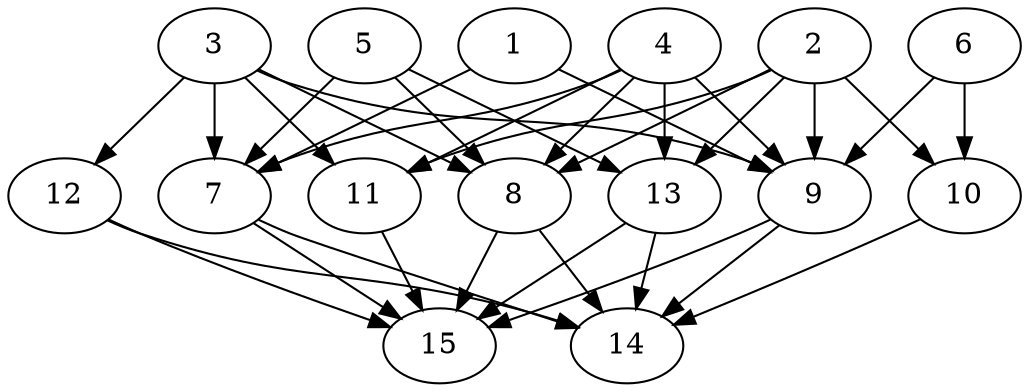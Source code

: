 // DAG automatically generated by daggen at Thu Oct  3 13:59:26 2019
// ./daggen --dot -n 15 --ccr 0.5 --fat 0.7 --regular 0.7 --density 0.9 --mindata 5242880 --maxdata 52428800 
digraph G {
  1 [size="43022336", alpha="0.10", expect_size="21511168"] 
  1 -> 7 [size ="21511168"]
  1 -> 9 [size ="21511168"]
  2 [size="79923200", alpha="0.18", expect_size="39961600"] 
  2 -> 8 [size ="39961600"]
  2 -> 9 [size ="39961600"]
  2 -> 10 [size ="39961600"]
  2 -> 11 [size ="39961600"]
  2 -> 13 [size ="39961600"]
  3 [size="50098176", alpha="0.17", expect_size="25049088"] 
  3 -> 7 [size ="25049088"]
  3 -> 8 [size ="25049088"]
  3 -> 9 [size ="25049088"]
  3 -> 11 [size ="25049088"]
  3 -> 12 [size ="25049088"]
  4 [size="34420736", alpha="0.03", expect_size="17210368"] 
  4 -> 7 [size ="17210368"]
  4 -> 8 [size ="17210368"]
  4 -> 9 [size ="17210368"]
  4 -> 11 [size ="17210368"]
  4 -> 13 [size ="17210368"]
  5 [size="49424384", alpha="0.06", expect_size="24712192"] 
  5 -> 7 [size ="24712192"]
  5 -> 8 [size ="24712192"]
  5 -> 13 [size ="24712192"]
  6 [size="94459904", alpha="0.02", expect_size="47229952"] 
  6 -> 9 [size ="47229952"]
  6 -> 10 [size ="47229952"]
  7 [size="58828800", alpha="0.15", expect_size="29414400"] 
  7 -> 14 [size ="29414400"]
  7 -> 15 [size ="29414400"]
  8 [size="21168128", alpha="0.16", expect_size="10584064"] 
  8 -> 14 [size ="10584064"]
  8 -> 15 [size ="10584064"]
  9 [size="47429632", alpha="0.01", expect_size="23714816"] 
  9 -> 14 [size ="23714816"]
  9 -> 15 [size ="23714816"]
  10 [size="73050112", alpha="0.19", expect_size="36525056"] 
  10 -> 14 [size ="36525056"]
  11 [size="94789632", alpha="0.14", expect_size="47394816"] 
  11 -> 15 [size ="47394816"]
  12 [size="45602816", alpha="0.19", expect_size="22801408"] 
  12 -> 14 [size ="22801408"]
  12 -> 15 [size ="22801408"]
  13 [size="34004992", alpha="0.09", expect_size="17002496"] 
  13 -> 14 [size ="17002496"]
  13 -> 15 [size ="17002496"]
  14 [size="20783104", alpha="0.04", expect_size="10391552"] 
  15 [size="36130816", alpha="0.16", expect_size="18065408"] 
}
